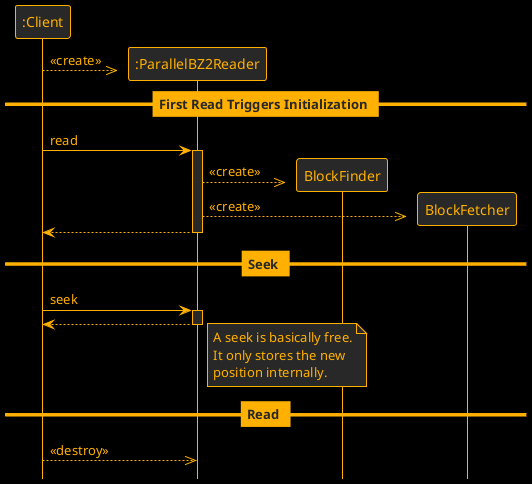 @startuml

!pragma teoz true
' bluegray cerulean-outline crt-amber materia-outline mimeograph cyborg
!theme crt-amber

hide footbox

skinparam backgroundColor #000000

participant ":Client" as client
participant ":ParallelBZ2Reader" as bz2reader
'participant ":BitReader" as bitReader

client -->> bz2reader ** : «create»
'bz2reader --> bitReader ** : «create»

== First Read Triggers Initialization ==

client -> bz2reader ++ : read

bz2reader -->> BlockFinder ** : «create»
bz2reader -->> BlockFetcher ** : «create»

client <-- bz2reader --

== Seek ==

client -> bz2reader ++ : seek
client <-- bz2reader --

note right
A seek is basically free.
It only stores the new
position internally.
end note

== Read ==


'== Close ==

'client -> bz2reader : close
'bz2reader -> bitReader : close


client -->> bz2reader !! : «destroy»

/' Concurrent message (to last) with new teoz layout engine */
' & BlockFinder -> BlockFetcher

@enduml
